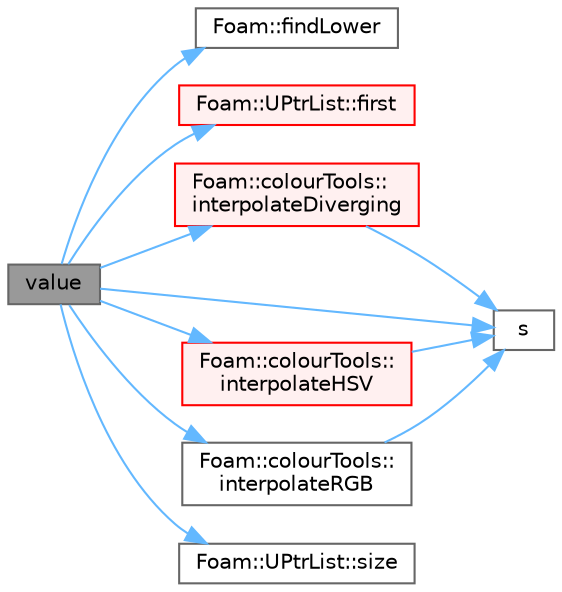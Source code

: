 digraph "value"
{
 // LATEX_PDF_SIZE
  bgcolor="transparent";
  edge [fontname=Helvetica,fontsize=10,labelfontname=Helvetica,labelfontsize=10];
  node [fontname=Helvetica,fontsize=10,shape=box,height=0.2,width=0.4];
  rankdir="LR";
  Node1 [id="Node000001",label="value",height=0.2,width=0.4,color="gray40", fillcolor="grey60", style="filled", fontcolor="black",tooltip=" "];
  Node1 -> Node2 [id="edge1_Node000001_Node000002",color="steelblue1",style="solid",tooltip=" "];
  Node2 [id="Node000002",label="Foam::findLower",height=0.2,width=0.4,color="grey40", fillcolor="white", style="filled",URL="$namespaceFoam.html#a63a7d67a79b4c78f00f65a6fae826ed4",tooltip=" "];
  Node1 -> Node3 [id="edge2_Node000001_Node000003",color="steelblue1",style="solid",tooltip=" "];
  Node3 [id="Node000003",label="Foam::UPtrList::first",height=0.2,width=0.4,color="red", fillcolor="#FFF0F0", style="filled",URL="$classFoam_1_1UPtrList.html#a1c9828bc3de9502754d944c95a2ce0d9",tooltip=" "];
  Node1 -> Node5 [id="edge3_Node000001_Node000005",color="steelblue1",style="solid",tooltip=" "];
  Node5 [id="Node000005",label="Foam::colourTools::\linterpolateDiverging",height=0.2,width=0.4,color="red", fillcolor="#FFF0F0", style="filled",URL="$namespaceFoam_1_1colourTools.html#ad755952e125d351bd6412e31918af82e",tooltip=" "];
  Node5 -> Node32 [id="edge4_Node000005_Node000032",color="steelblue1",style="solid",tooltip=" "];
  Node32 [id="Node000032",label="s",height=0.2,width=0.4,color="grey40", fillcolor="white", style="filled",URL="$gmvOutputSpray_8H.html#abd29a68223d2d8cf69b98ba8e32a841c",tooltip=" "];
  Node1 -> Node33 [id="edge5_Node000001_Node000033",color="steelblue1",style="solid",tooltip=" "];
  Node33 [id="Node000033",label="Foam::colourTools::\linterpolateHSV",height=0.2,width=0.4,color="red", fillcolor="#FFF0F0", style="filled",URL="$namespaceFoam_1_1colourTools.html#ae2da4a4d54dc58c25460bcf46008e6bd",tooltip=" "];
  Node33 -> Node32 [id="edge6_Node000033_Node000032",color="steelblue1",style="solid",tooltip=" "];
  Node1 -> Node38 [id="edge7_Node000001_Node000038",color="steelblue1",style="solid",tooltip=" "];
  Node38 [id="Node000038",label="Foam::colourTools::\linterpolateRGB",height=0.2,width=0.4,color="grey40", fillcolor="white", style="filled",URL="$namespaceFoam_1_1colourTools.html#a9fae2b10bc2c39a9c8d7b42015b25d4a",tooltip=" "];
  Node38 -> Node32 [id="edge8_Node000038_Node000032",color="steelblue1",style="solid",tooltip=" "];
  Node1 -> Node32 [id="edge9_Node000001_Node000032",color="steelblue1",style="solid",tooltip=" "];
  Node1 -> Node39 [id="edge10_Node000001_Node000039",color="steelblue1",style="solid",tooltip=" "];
  Node39 [id="Node000039",label="Foam::UPtrList::size",height=0.2,width=0.4,color="grey40", fillcolor="white", style="filled",URL="$classFoam_1_1UPtrList.html#a95603446b248fe1ecf5dc59bcc2eaff0",tooltip=" "];
}
